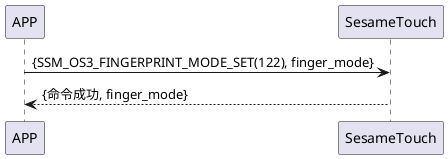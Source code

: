 @startuml
APP -> SesameTouch: {SSM_OS3_FINGERPRINT_MODE_SET(122), finger_mode}
SesameTouch --> APP: {命令成功, finger_mode}
@enduml
